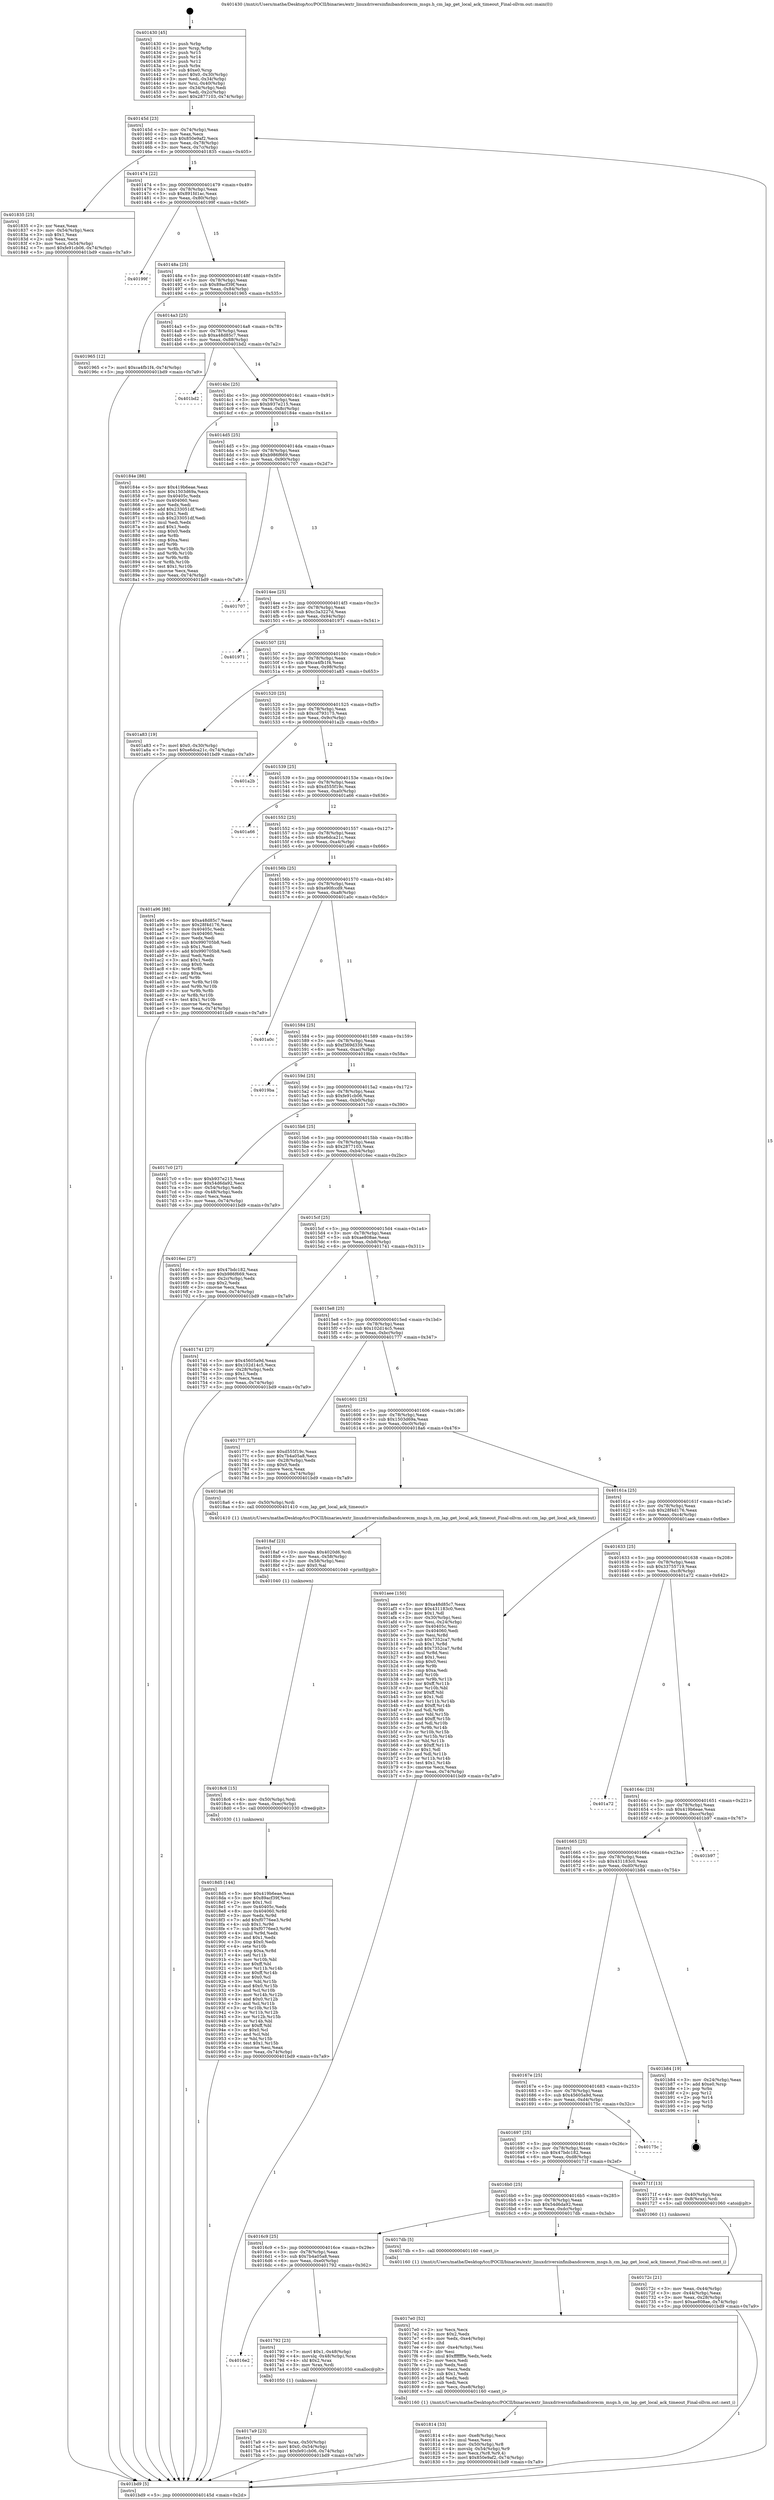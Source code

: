 digraph "0x401430" {
  label = "0x401430 (/mnt/c/Users/mathe/Desktop/tcc/POCII/binaries/extr_linuxdriversinfinibandcorecm_msgs.h_cm_lap_get_local_ack_timeout_Final-ollvm.out::main(0))"
  labelloc = "t"
  node[shape=record]

  Entry [label="",width=0.3,height=0.3,shape=circle,fillcolor=black,style=filled]
  "0x40145d" [label="{
     0x40145d [23]\l
     | [instrs]\l
     &nbsp;&nbsp;0x40145d \<+3\>: mov -0x74(%rbp),%eax\l
     &nbsp;&nbsp;0x401460 \<+2\>: mov %eax,%ecx\l
     &nbsp;&nbsp;0x401462 \<+6\>: sub $0x850e9af2,%ecx\l
     &nbsp;&nbsp;0x401468 \<+3\>: mov %eax,-0x78(%rbp)\l
     &nbsp;&nbsp;0x40146b \<+3\>: mov %ecx,-0x7c(%rbp)\l
     &nbsp;&nbsp;0x40146e \<+6\>: je 0000000000401835 \<main+0x405\>\l
  }"]
  "0x401835" [label="{
     0x401835 [25]\l
     | [instrs]\l
     &nbsp;&nbsp;0x401835 \<+2\>: xor %eax,%eax\l
     &nbsp;&nbsp;0x401837 \<+3\>: mov -0x54(%rbp),%ecx\l
     &nbsp;&nbsp;0x40183a \<+3\>: sub $0x1,%eax\l
     &nbsp;&nbsp;0x40183d \<+2\>: sub %eax,%ecx\l
     &nbsp;&nbsp;0x40183f \<+3\>: mov %ecx,-0x54(%rbp)\l
     &nbsp;&nbsp;0x401842 \<+7\>: movl $0xfe91cb06,-0x74(%rbp)\l
     &nbsp;&nbsp;0x401849 \<+5\>: jmp 0000000000401bd9 \<main+0x7a9\>\l
  }"]
  "0x401474" [label="{
     0x401474 [22]\l
     | [instrs]\l
     &nbsp;&nbsp;0x401474 \<+5\>: jmp 0000000000401479 \<main+0x49\>\l
     &nbsp;&nbsp;0x401479 \<+3\>: mov -0x78(%rbp),%eax\l
     &nbsp;&nbsp;0x40147c \<+5\>: sub $0x891fd1ac,%eax\l
     &nbsp;&nbsp;0x401481 \<+3\>: mov %eax,-0x80(%rbp)\l
     &nbsp;&nbsp;0x401484 \<+6\>: je 000000000040199f \<main+0x56f\>\l
  }"]
  Exit [label="",width=0.3,height=0.3,shape=circle,fillcolor=black,style=filled,peripheries=2]
  "0x40199f" [label="{
     0x40199f\l
  }", style=dashed]
  "0x40148a" [label="{
     0x40148a [25]\l
     | [instrs]\l
     &nbsp;&nbsp;0x40148a \<+5\>: jmp 000000000040148f \<main+0x5f\>\l
     &nbsp;&nbsp;0x40148f \<+3\>: mov -0x78(%rbp),%eax\l
     &nbsp;&nbsp;0x401492 \<+5\>: sub $0x89acf39f,%eax\l
     &nbsp;&nbsp;0x401497 \<+6\>: mov %eax,-0x84(%rbp)\l
     &nbsp;&nbsp;0x40149d \<+6\>: je 0000000000401965 \<main+0x535\>\l
  }"]
  "0x4018d5" [label="{
     0x4018d5 [144]\l
     | [instrs]\l
     &nbsp;&nbsp;0x4018d5 \<+5\>: mov $0x419b6eae,%eax\l
     &nbsp;&nbsp;0x4018da \<+5\>: mov $0x89acf39f,%esi\l
     &nbsp;&nbsp;0x4018df \<+2\>: mov $0x1,%cl\l
     &nbsp;&nbsp;0x4018e1 \<+7\>: mov 0x40405c,%edx\l
     &nbsp;&nbsp;0x4018e8 \<+8\>: mov 0x404060,%r8d\l
     &nbsp;&nbsp;0x4018f0 \<+3\>: mov %edx,%r9d\l
     &nbsp;&nbsp;0x4018f3 \<+7\>: add $0xf0776ee3,%r9d\l
     &nbsp;&nbsp;0x4018fa \<+4\>: sub $0x1,%r9d\l
     &nbsp;&nbsp;0x4018fe \<+7\>: sub $0xf0776ee3,%r9d\l
     &nbsp;&nbsp;0x401905 \<+4\>: imul %r9d,%edx\l
     &nbsp;&nbsp;0x401909 \<+3\>: and $0x1,%edx\l
     &nbsp;&nbsp;0x40190c \<+3\>: cmp $0x0,%edx\l
     &nbsp;&nbsp;0x40190f \<+4\>: sete %r10b\l
     &nbsp;&nbsp;0x401913 \<+4\>: cmp $0xa,%r8d\l
     &nbsp;&nbsp;0x401917 \<+4\>: setl %r11b\l
     &nbsp;&nbsp;0x40191b \<+3\>: mov %r10b,%bl\l
     &nbsp;&nbsp;0x40191e \<+3\>: xor $0xff,%bl\l
     &nbsp;&nbsp;0x401921 \<+3\>: mov %r11b,%r14b\l
     &nbsp;&nbsp;0x401924 \<+4\>: xor $0xff,%r14b\l
     &nbsp;&nbsp;0x401928 \<+3\>: xor $0x0,%cl\l
     &nbsp;&nbsp;0x40192b \<+3\>: mov %bl,%r15b\l
     &nbsp;&nbsp;0x40192e \<+4\>: and $0x0,%r15b\l
     &nbsp;&nbsp;0x401932 \<+3\>: and %cl,%r10b\l
     &nbsp;&nbsp;0x401935 \<+3\>: mov %r14b,%r12b\l
     &nbsp;&nbsp;0x401938 \<+4\>: and $0x0,%r12b\l
     &nbsp;&nbsp;0x40193c \<+3\>: and %cl,%r11b\l
     &nbsp;&nbsp;0x40193f \<+3\>: or %r10b,%r15b\l
     &nbsp;&nbsp;0x401942 \<+3\>: or %r11b,%r12b\l
     &nbsp;&nbsp;0x401945 \<+3\>: xor %r12b,%r15b\l
     &nbsp;&nbsp;0x401948 \<+3\>: or %r14b,%bl\l
     &nbsp;&nbsp;0x40194b \<+3\>: xor $0xff,%bl\l
     &nbsp;&nbsp;0x40194e \<+3\>: or $0x0,%cl\l
     &nbsp;&nbsp;0x401951 \<+2\>: and %cl,%bl\l
     &nbsp;&nbsp;0x401953 \<+3\>: or %bl,%r15b\l
     &nbsp;&nbsp;0x401956 \<+4\>: test $0x1,%r15b\l
     &nbsp;&nbsp;0x40195a \<+3\>: cmovne %esi,%eax\l
     &nbsp;&nbsp;0x40195d \<+3\>: mov %eax,-0x74(%rbp)\l
     &nbsp;&nbsp;0x401960 \<+5\>: jmp 0000000000401bd9 \<main+0x7a9\>\l
  }"]
  "0x401965" [label="{
     0x401965 [12]\l
     | [instrs]\l
     &nbsp;&nbsp;0x401965 \<+7\>: movl $0xca4fb1f4,-0x74(%rbp)\l
     &nbsp;&nbsp;0x40196c \<+5\>: jmp 0000000000401bd9 \<main+0x7a9\>\l
  }"]
  "0x4014a3" [label="{
     0x4014a3 [25]\l
     | [instrs]\l
     &nbsp;&nbsp;0x4014a3 \<+5\>: jmp 00000000004014a8 \<main+0x78\>\l
     &nbsp;&nbsp;0x4014a8 \<+3\>: mov -0x78(%rbp),%eax\l
     &nbsp;&nbsp;0x4014ab \<+5\>: sub $0xa48d85c7,%eax\l
     &nbsp;&nbsp;0x4014b0 \<+6\>: mov %eax,-0x88(%rbp)\l
     &nbsp;&nbsp;0x4014b6 \<+6\>: je 0000000000401bd2 \<main+0x7a2\>\l
  }"]
  "0x4018c6" [label="{
     0x4018c6 [15]\l
     | [instrs]\l
     &nbsp;&nbsp;0x4018c6 \<+4\>: mov -0x50(%rbp),%rdi\l
     &nbsp;&nbsp;0x4018ca \<+6\>: mov %eax,-0xec(%rbp)\l
     &nbsp;&nbsp;0x4018d0 \<+5\>: call 0000000000401030 \<free@plt\>\l
     | [calls]\l
     &nbsp;&nbsp;0x401030 \{1\} (unknown)\l
  }"]
  "0x401bd2" [label="{
     0x401bd2\l
  }", style=dashed]
  "0x4014bc" [label="{
     0x4014bc [25]\l
     | [instrs]\l
     &nbsp;&nbsp;0x4014bc \<+5\>: jmp 00000000004014c1 \<main+0x91\>\l
     &nbsp;&nbsp;0x4014c1 \<+3\>: mov -0x78(%rbp),%eax\l
     &nbsp;&nbsp;0x4014c4 \<+5\>: sub $0xb937e215,%eax\l
     &nbsp;&nbsp;0x4014c9 \<+6\>: mov %eax,-0x8c(%rbp)\l
     &nbsp;&nbsp;0x4014cf \<+6\>: je 000000000040184e \<main+0x41e\>\l
  }"]
  "0x4018af" [label="{
     0x4018af [23]\l
     | [instrs]\l
     &nbsp;&nbsp;0x4018af \<+10\>: movabs $0x4020d6,%rdi\l
     &nbsp;&nbsp;0x4018b9 \<+3\>: mov %eax,-0x58(%rbp)\l
     &nbsp;&nbsp;0x4018bc \<+3\>: mov -0x58(%rbp),%esi\l
     &nbsp;&nbsp;0x4018bf \<+2\>: mov $0x0,%al\l
     &nbsp;&nbsp;0x4018c1 \<+5\>: call 0000000000401040 \<printf@plt\>\l
     | [calls]\l
     &nbsp;&nbsp;0x401040 \{1\} (unknown)\l
  }"]
  "0x40184e" [label="{
     0x40184e [88]\l
     | [instrs]\l
     &nbsp;&nbsp;0x40184e \<+5\>: mov $0x419b6eae,%eax\l
     &nbsp;&nbsp;0x401853 \<+5\>: mov $0x1503d69a,%ecx\l
     &nbsp;&nbsp;0x401858 \<+7\>: mov 0x40405c,%edx\l
     &nbsp;&nbsp;0x40185f \<+7\>: mov 0x404060,%esi\l
     &nbsp;&nbsp;0x401866 \<+2\>: mov %edx,%edi\l
     &nbsp;&nbsp;0x401868 \<+6\>: add $0x233051df,%edi\l
     &nbsp;&nbsp;0x40186e \<+3\>: sub $0x1,%edi\l
     &nbsp;&nbsp;0x401871 \<+6\>: sub $0x233051df,%edi\l
     &nbsp;&nbsp;0x401877 \<+3\>: imul %edi,%edx\l
     &nbsp;&nbsp;0x40187a \<+3\>: and $0x1,%edx\l
     &nbsp;&nbsp;0x40187d \<+3\>: cmp $0x0,%edx\l
     &nbsp;&nbsp;0x401880 \<+4\>: sete %r8b\l
     &nbsp;&nbsp;0x401884 \<+3\>: cmp $0xa,%esi\l
     &nbsp;&nbsp;0x401887 \<+4\>: setl %r9b\l
     &nbsp;&nbsp;0x40188b \<+3\>: mov %r8b,%r10b\l
     &nbsp;&nbsp;0x40188e \<+3\>: and %r9b,%r10b\l
     &nbsp;&nbsp;0x401891 \<+3\>: xor %r9b,%r8b\l
     &nbsp;&nbsp;0x401894 \<+3\>: or %r8b,%r10b\l
     &nbsp;&nbsp;0x401897 \<+4\>: test $0x1,%r10b\l
     &nbsp;&nbsp;0x40189b \<+3\>: cmovne %ecx,%eax\l
     &nbsp;&nbsp;0x40189e \<+3\>: mov %eax,-0x74(%rbp)\l
     &nbsp;&nbsp;0x4018a1 \<+5\>: jmp 0000000000401bd9 \<main+0x7a9\>\l
  }"]
  "0x4014d5" [label="{
     0x4014d5 [25]\l
     | [instrs]\l
     &nbsp;&nbsp;0x4014d5 \<+5\>: jmp 00000000004014da \<main+0xaa\>\l
     &nbsp;&nbsp;0x4014da \<+3\>: mov -0x78(%rbp),%eax\l
     &nbsp;&nbsp;0x4014dd \<+5\>: sub $0xb986f669,%eax\l
     &nbsp;&nbsp;0x4014e2 \<+6\>: mov %eax,-0x90(%rbp)\l
     &nbsp;&nbsp;0x4014e8 \<+6\>: je 0000000000401707 \<main+0x2d7\>\l
  }"]
  "0x401814" [label="{
     0x401814 [33]\l
     | [instrs]\l
     &nbsp;&nbsp;0x401814 \<+6\>: mov -0xe8(%rbp),%ecx\l
     &nbsp;&nbsp;0x40181a \<+3\>: imul %eax,%ecx\l
     &nbsp;&nbsp;0x40181d \<+4\>: mov -0x50(%rbp),%r8\l
     &nbsp;&nbsp;0x401821 \<+4\>: movslq -0x54(%rbp),%r9\l
     &nbsp;&nbsp;0x401825 \<+4\>: mov %ecx,(%r8,%r9,4)\l
     &nbsp;&nbsp;0x401829 \<+7\>: movl $0x850e9af2,-0x74(%rbp)\l
     &nbsp;&nbsp;0x401830 \<+5\>: jmp 0000000000401bd9 \<main+0x7a9\>\l
  }"]
  "0x401707" [label="{
     0x401707\l
  }", style=dashed]
  "0x4014ee" [label="{
     0x4014ee [25]\l
     | [instrs]\l
     &nbsp;&nbsp;0x4014ee \<+5\>: jmp 00000000004014f3 \<main+0xc3\>\l
     &nbsp;&nbsp;0x4014f3 \<+3\>: mov -0x78(%rbp),%eax\l
     &nbsp;&nbsp;0x4014f6 \<+5\>: sub $0xc3a3227d,%eax\l
     &nbsp;&nbsp;0x4014fb \<+6\>: mov %eax,-0x94(%rbp)\l
     &nbsp;&nbsp;0x401501 \<+6\>: je 0000000000401971 \<main+0x541\>\l
  }"]
  "0x4017e0" [label="{
     0x4017e0 [52]\l
     | [instrs]\l
     &nbsp;&nbsp;0x4017e0 \<+2\>: xor %ecx,%ecx\l
     &nbsp;&nbsp;0x4017e2 \<+5\>: mov $0x2,%edx\l
     &nbsp;&nbsp;0x4017e7 \<+6\>: mov %edx,-0xe4(%rbp)\l
     &nbsp;&nbsp;0x4017ed \<+1\>: cltd\l
     &nbsp;&nbsp;0x4017ee \<+6\>: mov -0xe4(%rbp),%esi\l
     &nbsp;&nbsp;0x4017f4 \<+2\>: idiv %esi\l
     &nbsp;&nbsp;0x4017f6 \<+6\>: imul $0xfffffffe,%edx,%edx\l
     &nbsp;&nbsp;0x4017fc \<+2\>: mov %ecx,%edi\l
     &nbsp;&nbsp;0x4017fe \<+2\>: sub %edx,%edi\l
     &nbsp;&nbsp;0x401800 \<+2\>: mov %ecx,%edx\l
     &nbsp;&nbsp;0x401802 \<+3\>: sub $0x1,%edx\l
     &nbsp;&nbsp;0x401805 \<+2\>: add %edx,%edi\l
     &nbsp;&nbsp;0x401807 \<+2\>: sub %edi,%ecx\l
     &nbsp;&nbsp;0x401809 \<+6\>: mov %ecx,-0xe8(%rbp)\l
     &nbsp;&nbsp;0x40180f \<+5\>: call 0000000000401160 \<next_i\>\l
     | [calls]\l
     &nbsp;&nbsp;0x401160 \{1\} (/mnt/c/Users/mathe/Desktop/tcc/POCII/binaries/extr_linuxdriversinfinibandcorecm_msgs.h_cm_lap_get_local_ack_timeout_Final-ollvm.out::next_i)\l
  }"]
  "0x401971" [label="{
     0x401971\l
  }", style=dashed]
  "0x401507" [label="{
     0x401507 [25]\l
     | [instrs]\l
     &nbsp;&nbsp;0x401507 \<+5\>: jmp 000000000040150c \<main+0xdc\>\l
     &nbsp;&nbsp;0x40150c \<+3\>: mov -0x78(%rbp),%eax\l
     &nbsp;&nbsp;0x40150f \<+5\>: sub $0xca4fb1f4,%eax\l
     &nbsp;&nbsp;0x401514 \<+6\>: mov %eax,-0x98(%rbp)\l
     &nbsp;&nbsp;0x40151a \<+6\>: je 0000000000401a83 \<main+0x653\>\l
  }"]
  "0x4017a9" [label="{
     0x4017a9 [23]\l
     | [instrs]\l
     &nbsp;&nbsp;0x4017a9 \<+4\>: mov %rax,-0x50(%rbp)\l
     &nbsp;&nbsp;0x4017ad \<+7\>: movl $0x0,-0x54(%rbp)\l
     &nbsp;&nbsp;0x4017b4 \<+7\>: movl $0xfe91cb06,-0x74(%rbp)\l
     &nbsp;&nbsp;0x4017bb \<+5\>: jmp 0000000000401bd9 \<main+0x7a9\>\l
  }"]
  "0x401a83" [label="{
     0x401a83 [19]\l
     | [instrs]\l
     &nbsp;&nbsp;0x401a83 \<+7\>: movl $0x0,-0x30(%rbp)\l
     &nbsp;&nbsp;0x401a8a \<+7\>: movl $0xe6dca21c,-0x74(%rbp)\l
     &nbsp;&nbsp;0x401a91 \<+5\>: jmp 0000000000401bd9 \<main+0x7a9\>\l
  }"]
  "0x401520" [label="{
     0x401520 [25]\l
     | [instrs]\l
     &nbsp;&nbsp;0x401520 \<+5\>: jmp 0000000000401525 \<main+0xf5\>\l
     &nbsp;&nbsp;0x401525 \<+3\>: mov -0x78(%rbp),%eax\l
     &nbsp;&nbsp;0x401528 \<+5\>: sub $0xcd793175,%eax\l
     &nbsp;&nbsp;0x40152d \<+6\>: mov %eax,-0x9c(%rbp)\l
     &nbsp;&nbsp;0x401533 \<+6\>: je 0000000000401a2b \<main+0x5fb\>\l
  }"]
  "0x4016e2" [label="{
     0x4016e2\l
  }", style=dashed]
  "0x401a2b" [label="{
     0x401a2b\l
  }", style=dashed]
  "0x401539" [label="{
     0x401539 [25]\l
     | [instrs]\l
     &nbsp;&nbsp;0x401539 \<+5\>: jmp 000000000040153e \<main+0x10e\>\l
     &nbsp;&nbsp;0x40153e \<+3\>: mov -0x78(%rbp),%eax\l
     &nbsp;&nbsp;0x401541 \<+5\>: sub $0xd555f19c,%eax\l
     &nbsp;&nbsp;0x401546 \<+6\>: mov %eax,-0xa0(%rbp)\l
     &nbsp;&nbsp;0x40154c \<+6\>: je 0000000000401a66 \<main+0x636\>\l
  }"]
  "0x401792" [label="{
     0x401792 [23]\l
     | [instrs]\l
     &nbsp;&nbsp;0x401792 \<+7\>: movl $0x1,-0x48(%rbp)\l
     &nbsp;&nbsp;0x401799 \<+4\>: movslq -0x48(%rbp),%rax\l
     &nbsp;&nbsp;0x40179d \<+4\>: shl $0x2,%rax\l
     &nbsp;&nbsp;0x4017a1 \<+3\>: mov %rax,%rdi\l
     &nbsp;&nbsp;0x4017a4 \<+5\>: call 0000000000401050 \<malloc@plt\>\l
     | [calls]\l
     &nbsp;&nbsp;0x401050 \{1\} (unknown)\l
  }"]
  "0x401a66" [label="{
     0x401a66\l
  }", style=dashed]
  "0x401552" [label="{
     0x401552 [25]\l
     | [instrs]\l
     &nbsp;&nbsp;0x401552 \<+5\>: jmp 0000000000401557 \<main+0x127\>\l
     &nbsp;&nbsp;0x401557 \<+3\>: mov -0x78(%rbp),%eax\l
     &nbsp;&nbsp;0x40155a \<+5\>: sub $0xe6dca21c,%eax\l
     &nbsp;&nbsp;0x40155f \<+6\>: mov %eax,-0xa4(%rbp)\l
     &nbsp;&nbsp;0x401565 \<+6\>: je 0000000000401a96 \<main+0x666\>\l
  }"]
  "0x4016c9" [label="{
     0x4016c9 [25]\l
     | [instrs]\l
     &nbsp;&nbsp;0x4016c9 \<+5\>: jmp 00000000004016ce \<main+0x29e\>\l
     &nbsp;&nbsp;0x4016ce \<+3\>: mov -0x78(%rbp),%eax\l
     &nbsp;&nbsp;0x4016d1 \<+5\>: sub $0x7b4a05a8,%eax\l
     &nbsp;&nbsp;0x4016d6 \<+6\>: mov %eax,-0xe0(%rbp)\l
     &nbsp;&nbsp;0x4016dc \<+6\>: je 0000000000401792 \<main+0x362\>\l
  }"]
  "0x401a96" [label="{
     0x401a96 [88]\l
     | [instrs]\l
     &nbsp;&nbsp;0x401a96 \<+5\>: mov $0xa48d85c7,%eax\l
     &nbsp;&nbsp;0x401a9b \<+5\>: mov $0x28f4d176,%ecx\l
     &nbsp;&nbsp;0x401aa0 \<+7\>: mov 0x40405c,%edx\l
     &nbsp;&nbsp;0x401aa7 \<+7\>: mov 0x404060,%esi\l
     &nbsp;&nbsp;0x401aae \<+2\>: mov %edx,%edi\l
     &nbsp;&nbsp;0x401ab0 \<+6\>: sub $0x990705b8,%edi\l
     &nbsp;&nbsp;0x401ab6 \<+3\>: sub $0x1,%edi\l
     &nbsp;&nbsp;0x401ab9 \<+6\>: add $0x990705b8,%edi\l
     &nbsp;&nbsp;0x401abf \<+3\>: imul %edi,%edx\l
     &nbsp;&nbsp;0x401ac2 \<+3\>: and $0x1,%edx\l
     &nbsp;&nbsp;0x401ac5 \<+3\>: cmp $0x0,%edx\l
     &nbsp;&nbsp;0x401ac8 \<+4\>: sete %r8b\l
     &nbsp;&nbsp;0x401acc \<+3\>: cmp $0xa,%esi\l
     &nbsp;&nbsp;0x401acf \<+4\>: setl %r9b\l
     &nbsp;&nbsp;0x401ad3 \<+3\>: mov %r8b,%r10b\l
     &nbsp;&nbsp;0x401ad6 \<+3\>: and %r9b,%r10b\l
     &nbsp;&nbsp;0x401ad9 \<+3\>: xor %r9b,%r8b\l
     &nbsp;&nbsp;0x401adc \<+3\>: or %r8b,%r10b\l
     &nbsp;&nbsp;0x401adf \<+4\>: test $0x1,%r10b\l
     &nbsp;&nbsp;0x401ae3 \<+3\>: cmovne %ecx,%eax\l
     &nbsp;&nbsp;0x401ae6 \<+3\>: mov %eax,-0x74(%rbp)\l
     &nbsp;&nbsp;0x401ae9 \<+5\>: jmp 0000000000401bd9 \<main+0x7a9\>\l
  }"]
  "0x40156b" [label="{
     0x40156b [25]\l
     | [instrs]\l
     &nbsp;&nbsp;0x40156b \<+5\>: jmp 0000000000401570 \<main+0x140\>\l
     &nbsp;&nbsp;0x401570 \<+3\>: mov -0x78(%rbp),%eax\l
     &nbsp;&nbsp;0x401573 \<+5\>: sub $0xe90fccd9,%eax\l
     &nbsp;&nbsp;0x401578 \<+6\>: mov %eax,-0xa8(%rbp)\l
     &nbsp;&nbsp;0x40157e \<+6\>: je 0000000000401a0c \<main+0x5dc\>\l
  }"]
  "0x4017db" [label="{
     0x4017db [5]\l
     | [instrs]\l
     &nbsp;&nbsp;0x4017db \<+5\>: call 0000000000401160 \<next_i\>\l
     | [calls]\l
     &nbsp;&nbsp;0x401160 \{1\} (/mnt/c/Users/mathe/Desktop/tcc/POCII/binaries/extr_linuxdriversinfinibandcorecm_msgs.h_cm_lap_get_local_ack_timeout_Final-ollvm.out::next_i)\l
  }"]
  "0x401a0c" [label="{
     0x401a0c\l
  }", style=dashed]
  "0x401584" [label="{
     0x401584 [25]\l
     | [instrs]\l
     &nbsp;&nbsp;0x401584 \<+5\>: jmp 0000000000401589 \<main+0x159\>\l
     &nbsp;&nbsp;0x401589 \<+3\>: mov -0x78(%rbp),%eax\l
     &nbsp;&nbsp;0x40158c \<+5\>: sub $0xf369d339,%eax\l
     &nbsp;&nbsp;0x401591 \<+6\>: mov %eax,-0xac(%rbp)\l
     &nbsp;&nbsp;0x401597 \<+6\>: je 00000000004019ba \<main+0x58a\>\l
  }"]
  "0x40172c" [label="{
     0x40172c [21]\l
     | [instrs]\l
     &nbsp;&nbsp;0x40172c \<+3\>: mov %eax,-0x44(%rbp)\l
     &nbsp;&nbsp;0x40172f \<+3\>: mov -0x44(%rbp),%eax\l
     &nbsp;&nbsp;0x401732 \<+3\>: mov %eax,-0x28(%rbp)\l
     &nbsp;&nbsp;0x401735 \<+7\>: movl $0xae808ae,-0x74(%rbp)\l
     &nbsp;&nbsp;0x40173c \<+5\>: jmp 0000000000401bd9 \<main+0x7a9\>\l
  }"]
  "0x4019ba" [label="{
     0x4019ba\l
  }", style=dashed]
  "0x40159d" [label="{
     0x40159d [25]\l
     | [instrs]\l
     &nbsp;&nbsp;0x40159d \<+5\>: jmp 00000000004015a2 \<main+0x172\>\l
     &nbsp;&nbsp;0x4015a2 \<+3\>: mov -0x78(%rbp),%eax\l
     &nbsp;&nbsp;0x4015a5 \<+5\>: sub $0xfe91cb06,%eax\l
     &nbsp;&nbsp;0x4015aa \<+6\>: mov %eax,-0xb0(%rbp)\l
     &nbsp;&nbsp;0x4015b0 \<+6\>: je 00000000004017c0 \<main+0x390\>\l
  }"]
  "0x4016b0" [label="{
     0x4016b0 [25]\l
     | [instrs]\l
     &nbsp;&nbsp;0x4016b0 \<+5\>: jmp 00000000004016b5 \<main+0x285\>\l
     &nbsp;&nbsp;0x4016b5 \<+3\>: mov -0x78(%rbp),%eax\l
     &nbsp;&nbsp;0x4016b8 \<+5\>: sub $0x54d6da92,%eax\l
     &nbsp;&nbsp;0x4016bd \<+6\>: mov %eax,-0xdc(%rbp)\l
     &nbsp;&nbsp;0x4016c3 \<+6\>: je 00000000004017db \<main+0x3ab\>\l
  }"]
  "0x4017c0" [label="{
     0x4017c0 [27]\l
     | [instrs]\l
     &nbsp;&nbsp;0x4017c0 \<+5\>: mov $0xb937e215,%eax\l
     &nbsp;&nbsp;0x4017c5 \<+5\>: mov $0x54d6da92,%ecx\l
     &nbsp;&nbsp;0x4017ca \<+3\>: mov -0x54(%rbp),%edx\l
     &nbsp;&nbsp;0x4017cd \<+3\>: cmp -0x48(%rbp),%edx\l
     &nbsp;&nbsp;0x4017d0 \<+3\>: cmovl %ecx,%eax\l
     &nbsp;&nbsp;0x4017d3 \<+3\>: mov %eax,-0x74(%rbp)\l
     &nbsp;&nbsp;0x4017d6 \<+5\>: jmp 0000000000401bd9 \<main+0x7a9\>\l
  }"]
  "0x4015b6" [label="{
     0x4015b6 [25]\l
     | [instrs]\l
     &nbsp;&nbsp;0x4015b6 \<+5\>: jmp 00000000004015bb \<main+0x18b\>\l
     &nbsp;&nbsp;0x4015bb \<+3\>: mov -0x78(%rbp),%eax\l
     &nbsp;&nbsp;0x4015be \<+5\>: sub $0x2877103,%eax\l
     &nbsp;&nbsp;0x4015c3 \<+6\>: mov %eax,-0xb4(%rbp)\l
     &nbsp;&nbsp;0x4015c9 \<+6\>: je 00000000004016ec \<main+0x2bc\>\l
  }"]
  "0x40171f" [label="{
     0x40171f [13]\l
     | [instrs]\l
     &nbsp;&nbsp;0x40171f \<+4\>: mov -0x40(%rbp),%rax\l
     &nbsp;&nbsp;0x401723 \<+4\>: mov 0x8(%rax),%rdi\l
     &nbsp;&nbsp;0x401727 \<+5\>: call 0000000000401060 \<atoi@plt\>\l
     | [calls]\l
     &nbsp;&nbsp;0x401060 \{1\} (unknown)\l
  }"]
  "0x4016ec" [label="{
     0x4016ec [27]\l
     | [instrs]\l
     &nbsp;&nbsp;0x4016ec \<+5\>: mov $0x47bdc182,%eax\l
     &nbsp;&nbsp;0x4016f1 \<+5\>: mov $0xb986f669,%ecx\l
     &nbsp;&nbsp;0x4016f6 \<+3\>: mov -0x2c(%rbp),%edx\l
     &nbsp;&nbsp;0x4016f9 \<+3\>: cmp $0x2,%edx\l
     &nbsp;&nbsp;0x4016fc \<+3\>: cmovne %ecx,%eax\l
     &nbsp;&nbsp;0x4016ff \<+3\>: mov %eax,-0x74(%rbp)\l
     &nbsp;&nbsp;0x401702 \<+5\>: jmp 0000000000401bd9 \<main+0x7a9\>\l
  }"]
  "0x4015cf" [label="{
     0x4015cf [25]\l
     | [instrs]\l
     &nbsp;&nbsp;0x4015cf \<+5\>: jmp 00000000004015d4 \<main+0x1a4\>\l
     &nbsp;&nbsp;0x4015d4 \<+3\>: mov -0x78(%rbp),%eax\l
     &nbsp;&nbsp;0x4015d7 \<+5\>: sub $0xae808ae,%eax\l
     &nbsp;&nbsp;0x4015dc \<+6\>: mov %eax,-0xb8(%rbp)\l
     &nbsp;&nbsp;0x4015e2 \<+6\>: je 0000000000401741 \<main+0x311\>\l
  }"]
  "0x401bd9" [label="{
     0x401bd9 [5]\l
     | [instrs]\l
     &nbsp;&nbsp;0x401bd9 \<+5\>: jmp 000000000040145d \<main+0x2d\>\l
  }"]
  "0x401430" [label="{
     0x401430 [45]\l
     | [instrs]\l
     &nbsp;&nbsp;0x401430 \<+1\>: push %rbp\l
     &nbsp;&nbsp;0x401431 \<+3\>: mov %rsp,%rbp\l
     &nbsp;&nbsp;0x401434 \<+2\>: push %r15\l
     &nbsp;&nbsp;0x401436 \<+2\>: push %r14\l
     &nbsp;&nbsp;0x401438 \<+2\>: push %r12\l
     &nbsp;&nbsp;0x40143a \<+1\>: push %rbx\l
     &nbsp;&nbsp;0x40143b \<+7\>: sub $0xe0,%rsp\l
     &nbsp;&nbsp;0x401442 \<+7\>: movl $0x0,-0x30(%rbp)\l
     &nbsp;&nbsp;0x401449 \<+3\>: mov %edi,-0x34(%rbp)\l
     &nbsp;&nbsp;0x40144c \<+4\>: mov %rsi,-0x40(%rbp)\l
     &nbsp;&nbsp;0x401450 \<+3\>: mov -0x34(%rbp),%edi\l
     &nbsp;&nbsp;0x401453 \<+3\>: mov %edi,-0x2c(%rbp)\l
     &nbsp;&nbsp;0x401456 \<+7\>: movl $0x2877103,-0x74(%rbp)\l
  }"]
  "0x401697" [label="{
     0x401697 [25]\l
     | [instrs]\l
     &nbsp;&nbsp;0x401697 \<+5\>: jmp 000000000040169c \<main+0x26c\>\l
     &nbsp;&nbsp;0x40169c \<+3\>: mov -0x78(%rbp),%eax\l
     &nbsp;&nbsp;0x40169f \<+5\>: sub $0x47bdc182,%eax\l
     &nbsp;&nbsp;0x4016a4 \<+6\>: mov %eax,-0xd8(%rbp)\l
     &nbsp;&nbsp;0x4016aa \<+6\>: je 000000000040171f \<main+0x2ef\>\l
  }"]
  "0x401741" [label="{
     0x401741 [27]\l
     | [instrs]\l
     &nbsp;&nbsp;0x401741 \<+5\>: mov $0x45605a9d,%eax\l
     &nbsp;&nbsp;0x401746 \<+5\>: mov $0x102d14c5,%ecx\l
     &nbsp;&nbsp;0x40174b \<+3\>: mov -0x28(%rbp),%edx\l
     &nbsp;&nbsp;0x40174e \<+3\>: cmp $0x1,%edx\l
     &nbsp;&nbsp;0x401751 \<+3\>: cmovl %ecx,%eax\l
     &nbsp;&nbsp;0x401754 \<+3\>: mov %eax,-0x74(%rbp)\l
     &nbsp;&nbsp;0x401757 \<+5\>: jmp 0000000000401bd9 \<main+0x7a9\>\l
  }"]
  "0x4015e8" [label="{
     0x4015e8 [25]\l
     | [instrs]\l
     &nbsp;&nbsp;0x4015e8 \<+5\>: jmp 00000000004015ed \<main+0x1bd\>\l
     &nbsp;&nbsp;0x4015ed \<+3\>: mov -0x78(%rbp),%eax\l
     &nbsp;&nbsp;0x4015f0 \<+5\>: sub $0x102d14c5,%eax\l
     &nbsp;&nbsp;0x4015f5 \<+6\>: mov %eax,-0xbc(%rbp)\l
     &nbsp;&nbsp;0x4015fb \<+6\>: je 0000000000401777 \<main+0x347\>\l
  }"]
  "0x40175c" [label="{
     0x40175c\l
  }", style=dashed]
  "0x401777" [label="{
     0x401777 [27]\l
     | [instrs]\l
     &nbsp;&nbsp;0x401777 \<+5\>: mov $0xd555f19c,%eax\l
     &nbsp;&nbsp;0x40177c \<+5\>: mov $0x7b4a05a8,%ecx\l
     &nbsp;&nbsp;0x401781 \<+3\>: mov -0x28(%rbp),%edx\l
     &nbsp;&nbsp;0x401784 \<+3\>: cmp $0x0,%edx\l
     &nbsp;&nbsp;0x401787 \<+3\>: cmove %ecx,%eax\l
     &nbsp;&nbsp;0x40178a \<+3\>: mov %eax,-0x74(%rbp)\l
     &nbsp;&nbsp;0x40178d \<+5\>: jmp 0000000000401bd9 \<main+0x7a9\>\l
  }"]
  "0x401601" [label="{
     0x401601 [25]\l
     | [instrs]\l
     &nbsp;&nbsp;0x401601 \<+5\>: jmp 0000000000401606 \<main+0x1d6\>\l
     &nbsp;&nbsp;0x401606 \<+3\>: mov -0x78(%rbp),%eax\l
     &nbsp;&nbsp;0x401609 \<+5\>: sub $0x1503d69a,%eax\l
     &nbsp;&nbsp;0x40160e \<+6\>: mov %eax,-0xc0(%rbp)\l
     &nbsp;&nbsp;0x401614 \<+6\>: je 00000000004018a6 \<main+0x476\>\l
  }"]
  "0x40167e" [label="{
     0x40167e [25]\l
     | [instrs]\l
     &nbsp;&nbsp;0x40167e \<+5\>: jmp 0000000000401683 \<main+0x253\>\l
     &nbsp;&nbsp;0x401683 \<+3\>: mov -0x78(%rbp),%eax\l
     &nbsp;&nbsp;0x401686 \<+5\>: sub $0x45605a9d,%eax\l
     &nbsp;&nbsp;0x40168b \<+6\>: mov %eax,-0xd4(%rbp)\l
     &nbsp;&nbsp;0x401691 \<+6\>: je 000000000040175c \<main+0x32c\>\l
  }"]
  "0x4018a6" [label="{
     0x4018a6 [9]\l
     | [instrs]\l
     &nbsp;&nbsp;0x4018a6 \<+4\>: mov -0x50(%rbp),%rdi\l
     &nbsp;&nbsp;0x4018aa \<+5\>: call 0000000000401410 \<cm_lap_get_local_ack_timeout\>\l
     | [calls]\l
     &nbsp;&nbsp;0x401410 \{1\} (/mnt/c/Users/mathe/Desktop/tcc/POCII/binaries/extr_linuxdriversinfinibandcorecm_msgs.h_cm_lap_get_local_ack_timeout_Final-ollvm.out::cm_lap_get_local_ack_timeout)\l
  }"]
  "0x40161a" [label="{
     0x40161a [25]\l
     | [instrs]\l
     &nbsp;&nbsp;0x40161a \<+5\>: jmp 000000000040161f \<main+0x1ef\>\l
     &nbsp;&nbsp;0x40161f \<+3\>: mov -0x78(%rbp),%eax\l
     &nbsp;&nbsp;0x401622 \<+5\>: sub $0x28f4d176,%eax\l
     &nbsp;&nbsp;0x401627 \<+6\>: mov %eax,-0xc4(%rbp)\l
     &nbsp;&nbsp;0x40162d \<+6\>: je 0000000000401aee \<main+0x6be\>\l
  }"]
  "0x401b84" [label="{
     0x401b84 [19]\l
     | [instrs]\l
     &nbsp;&nbsp;0x401b84 \<+3\>: mov -0x24(%rbp),%eax\l
     &nbsp;&nbsp;0x401b87 \<+7\>: add $0xe0,%rsp\l
     &nbsp;&nbsp;0x401b8e \<+1\>: pop %rbx\l
     &nbsp;&nbsp;0x401b8f \<+2\>: pop %r12\l
     &nbsp;&nbsp;0x401b91 \<+2\>: pop %r14\l
     &nbsp;&nbsp;0x401b93 \<+2\>: pop %r15\l
     &nbsp;&nbsp;0x401b95 \<+1\>: pop %rbp\l
     &nbsp;&nbsp;0x401b96 \<+1\>: ret\l
  }"]
  "0x401aee" [label="{
     0x401aee [150]\l
     | [instrs]\l
     &nbsp;&nbsp;0x401aee \<+5\>: mov $0xa48d85c7,%eax\l
     &nbsp;&nbsp;0x401af3 \<+5\>: mov $0x431183c0,%ecx\l
     &nbsp;&nbsp;0x401af8 \<+2\>: mov $0x1,%dl\l
     &nbsp;&nbsp;0x401afa \<+3\>: mov -0x30(%rbp),%esi\l
     &nbsp;&nbsp;0x401afd \<+3\>: mov %esi,-0x24(%rbp)\l
     &nbsp;&nbsp;0x401b00 \<+7\>: mov 0x40405c,%esi\l
     &nbsp;&nbsp;0x401b07 \<+7\>: mov 0x404060,%edi\l
     &nbsp;&nbsp;0x401b0e \<+3\>: mov %esi,%r8d\l
     &nbsp;&nbsp;0x401b11 \<+7\>: sub $0x7352ca7,%r8d\l
     &nbsp;&nbsp;0x401b18 \<+4\>: sub $0x1,%r8d\l
     &nbsp;&nbsp;0x401b1c \<+7\>: add $0x7352ca7,%r8d\l
     &nbsp;&nbsp;0x401b23 \<+4\>: imul %r8d,%esi\l
     &nbsp;&nbsp;0x401b27 \<+3\>: and $0x1,%esi\l
     &nbsp;&nbsp;0x401b2a \<+3\>: cmp $0x0,%esi\l
     &nbsp;&nbsp;0x401b2d \<+4\>: sete %r9b\l
     &nbsp;&nbsp;0x401b31 \<+3\>: cmp $0xa,%edi\l
     &nbsp;&nbsp;0x401b34 \<+4\>: setl %r10b\l
     &nbsp;&nbsp;0x401b38 \<+3\>: mov %r9b,%r11b\l
     &nbsp;&nbsp;0x401b3b \<+4\>: xor $0xff,%r11b\l
     &nbsp;&nbsp;0x401b3f \<+3\>: mov %r10b,%bl\l
     &nbsp;&nbsp;0x401b42 \<+3\>: xor $0xff,%bl\l
     &nbsp;&nbsp;0x401b45 \<+3\>: xor $0x1,%dl\l
     &nbsp;&nbsp;0x401b48 \<+3\>: mov %r11b,%r14b\l
     &nbsp;&nbsp;0x401b4b \<+4\>: and $0xff,%r14b\l
     &nbsp;&nbsp;0x401b4f \<+3\>: and %dl,%r9b\l
     &nbsp;&nbsp;0x401b52 \<+3\>: mov %bl,%r15b\l
     &nbsp;&nbsp;0x401b55 \<+4\>: and $0xff,%r15b\l
     &nbsp;&nbsp;0x401b59 \<+3\>: and %dl,%r10b\l
     &nbsp;&nbsp;0x401b5c \<+3\>: or %r9b,%r14b\l
     &nbsp;&nbsp;0x401b5f \<+3\>: or %r10b,%r15b\l
     &nbsp;&nbsp;0x401b62 \<+3\>: xor %r15b,%r14b\l
     &nbsp;&nbsp;0x401b65 \<+3\>: or %bl,%r11b\l
     &nbsp;&nbsp;0x401b68 \<+4\>: xor $0xff,%r11b\l
     &nbsp;&nbsp;0x401b6c \<+3\>: or $0x1,%dl\l
     &nbsp;&nbsp;0x401b6f \<+3\>: and %dl,%r11b\l
     &nbsp;&nbsp;0x401b72 \<+3\>: or %r11b,%r14b\l
     &nbsp;&nbsp;0x401b75 \<+4\>: test $0x1,%r14b\l
     &nbsp;&nbsp;0x401b79 \<+3\>: cmovne %ecx,%eax\l
     &nbsp;&nbsp;0x401b7c \<+3\>: mov %eax,-0x74(%rbp)\l
     &nbsp;&nbsp;0x401b7f \<+5\>: jmp 0000000000401bd9 \<main+0x7a9\>\l
  }"]
  "0x401633" [label="{
     0x401633 [25]\l
     | [instrs]\l
     &nbsp;&nbsp;0x401633 \<+5\>: jmp 0000000000401638 \<main+0x208\>\l
     &nbsp;&nbsp;0x401638 \<+3\>: mov -0x78(%rbp),%eax\l
     &nbsp;&nbsp;0x40163b \<+5\>: sub $0x33755719,%eax\l
     &nbsp;&nbsp;0x401640 \<+6\>: mov %eax,-0xc8(%rbp)\l
     &nbsp;&nbsp;0x401646 \<+6\>: je 0000000000401a72 \<main+0x642\>\l
  }"]
  "0x401665" [label="{
     0x401665 [25]\l
     | [instrs]\l
     &nbsp;&nbsp;0x401665 \<+5\>: jmp 000000000040166a \<main+0x23a\>\l
     &nbsp;&nbsp;0x40166a \<+3\>: mov -0x78(%rbp),%eax\l
     &nbsp;&nbsp;0x40166d \<+5\>: sub $0x431183c0,%eax\l
     &nbsp;&nbsp;0x401672 \<+6\>: mov %eax,-0xd0(%rbp)\l
     &nbsp;&nbsp;0x401678 \<+6\>: je 0000000000401b84 \<main+0x754\>\l
  }"]
  "0x401a72" [label="{
     0x401a72\l
  }", style=dashed]
  "0x40164c" [label="{
     0x40164c [25]\l
     | [instrs]\l
     &nbsp;&nbsp;0x40164c \<+5\>: jmp 0000000000401651 \<main+0x221\>\l
     &nbsp;&nbsp;0x401651 \<+3\>: mov -0x78(%rbp),%eax\l
     &nbsp;&nbsp;0x401654 \<+5\>: sub $0x419b6eae,%eax\l
     &nbsp;&nbsp;0x401659 \<+6\>: mov %eax,-0xcc(%rbp)\l
     &nbsp;&nbsp;0x40165f \<+6\>: je 0000000000401b97 \<main+0x767\>\l
  }"]
  "0x401b97" [label="{
     0x401b97\l
  }", style=dashed]
  Entry -> "0x401430" [label=" 1"]
  "0x40145d" -> "0x401835" [label=" 1"]
  "0x40145d" -> "0x401474" [label=" 15"]
  "0x401b84" -> Exit [label=" 1"]
  "0x401474" -> "0x40199f" [label=" 0"]
  "0x401474" -> "0x40148a" [label=" 15"]
  "0x401aee" -> "0x401bd9" [label=" 1"]
  "0x40148a" -> "0x401965" [label=" 1"]
  "0x40148a" -> "0x4014a3" [label=" 14"]
  "0x401a96" -> "0x401bd9" [label=" 1"]
  "0x4014a3" -> "0x401bd2" [label=" 0"]
  "0x4014a3" -> "0x4014bc" [label=" 14"]
  "0x401a83" -> "0x401bd9" [label=" 1"]
  "0x4014bc" -> "0x40184e" [label=" 1"]
  "0x4014bc" -> "0x4014d5" [label=" 13"]
  "0x401965" -> "0x401bd9" [label=" 1"]
  "0x4014d5" -> "0x401707" [label=" 0"]
  "0x4014d5" -> "0x4014ee" [label=" 13"]
  "0x4018d5" -> "0x401bd9" [label=" 1"]
  "0x4014ee" -> "0x401971" [label=" 0"]
  "0x4014ee" -> "0x401507" [label=" 13"]
  "0x4018c6" -> "0x4018d5" [label=" 1"]
  "0x401507" -> "0x401a83" [label=" 1"]
  "0x401507" -> "0x401520" [label=" 12"]
  "0x4018af" -> "0x4018c6" [label=" 1"]
  "0x401520" -> "0x401a2b" [label=" 0"]
  "0x401520" -> "0x401539" [label=" 12"]
  "0x4018a6" -> "0x4018af" [label=" 1"]
  "0x401539" -> "0x401a66" [label=" 0"]
  "0x401539" -> "0x401552" [label=" 12"]
  "0x40184e" -> "0x401bd9" [label=" 1"]
  "0x401552" -> "0x401a96" [label=" 1"]
  "0x401552" -> "0x40156b" [label=" 11"]
  "0x401814" -> "0x401bd9" [label=" 1"]
  "0x40156b" -> "0x401a0c" [label=" 0"]
  "0x40156b" -> "0x401584" [label=" 11"]
  "0x4017e0" -> "0x401814" [label=" 1"]
  "0x401584" -> "0x4019ba" [label=" 0"]
  "0x401584" -> "0x40159d" [label=" 11"]
  "0x4017c0" -> "0x401bd9" [label=" 2"]
  "0x40159d" -> "0x4017c0" [label=" 2"]
  "0x40159d" -> "0x4015b6" [label=" 9"]
  "0x4017a9" -> "0x401bd9" [label=" 1"]
  "0x4015b6" -> "0x4016ec" [label=" 1"]
  "0x4015b6" -> "0x4015cf" [label=" 8"]
  "0x4016ec" -> "0x401bd9" [label=" 1"]
  "0x401430" -> "0x40145d" [label=" 1"]
  "0x401bd9" -> "0x40145d" [label=" 15"]
  "0x401792" -> "0x4017a9" [label=" 1"]
  "0x4015cf" -> "0x401741" [label=" 1"]
  "0x4015cf" -> "0x4015e8" [label=" 7"]
  "0x4016c9" -> "0x401792" [label=" 1"]
  "0x4015e8" -> "0x401777" [label=" 1"]
  "0x4015e8" -> "0x401601" [label=" 6"]
  "0x401835" -> "0x401bd9" [label=" 1"]
  "0x401601" -> "0x4018a6" [label=" 1"]
  "0x401601" -> "0x40161a" [label=" 5"]
  "0x4016b0" -> "0x4017db" [label=" 1"]
  "0x40161a" -> "0x401aee" [label=" 1"]
  "0x40161a" -> "0x401633" [label=" 4"]
  "0x4017db" -> "0x4017e0" [label=" 1"]
  "0x401633" -> "0x401a72" [label=" 0"]
  "0x401633" -> "0x40164c" [label=" 4"]
  "0x401741" -> "0x401bd9" [label=" 1"]
  "0x40164c" -> "0x401b97" [label=" 0"]
  "0x40164c" -> "0x401665" [label=" 4"]
  "0x401777" -> "0x401bd9" [label=" 1"]
  "0x401665" -> "0x401b84" [label=" 1"]
  "0x401665" -> "0x40167e" [label=" 3"]
  "0x4016b0" -> "0x4016c9" [label=" 1"]
  "0x40167e" -> "0x40175c" [label=" 0"]
  "0x40167e" -> "0x401697" [label=" 3"]
  "0x4016c9" -> "0x4016e2" [label=" 0"]
  "0x401697" -> "0x40171f" [label=" 1"]
  "0x401697" -> "0x4016b0" [label=" 2"]
  "0x40171f" -> "0x40172c" [label=" 1"]
  "0x40172c" -> "0x401bd9" [label=" 1"]
}
